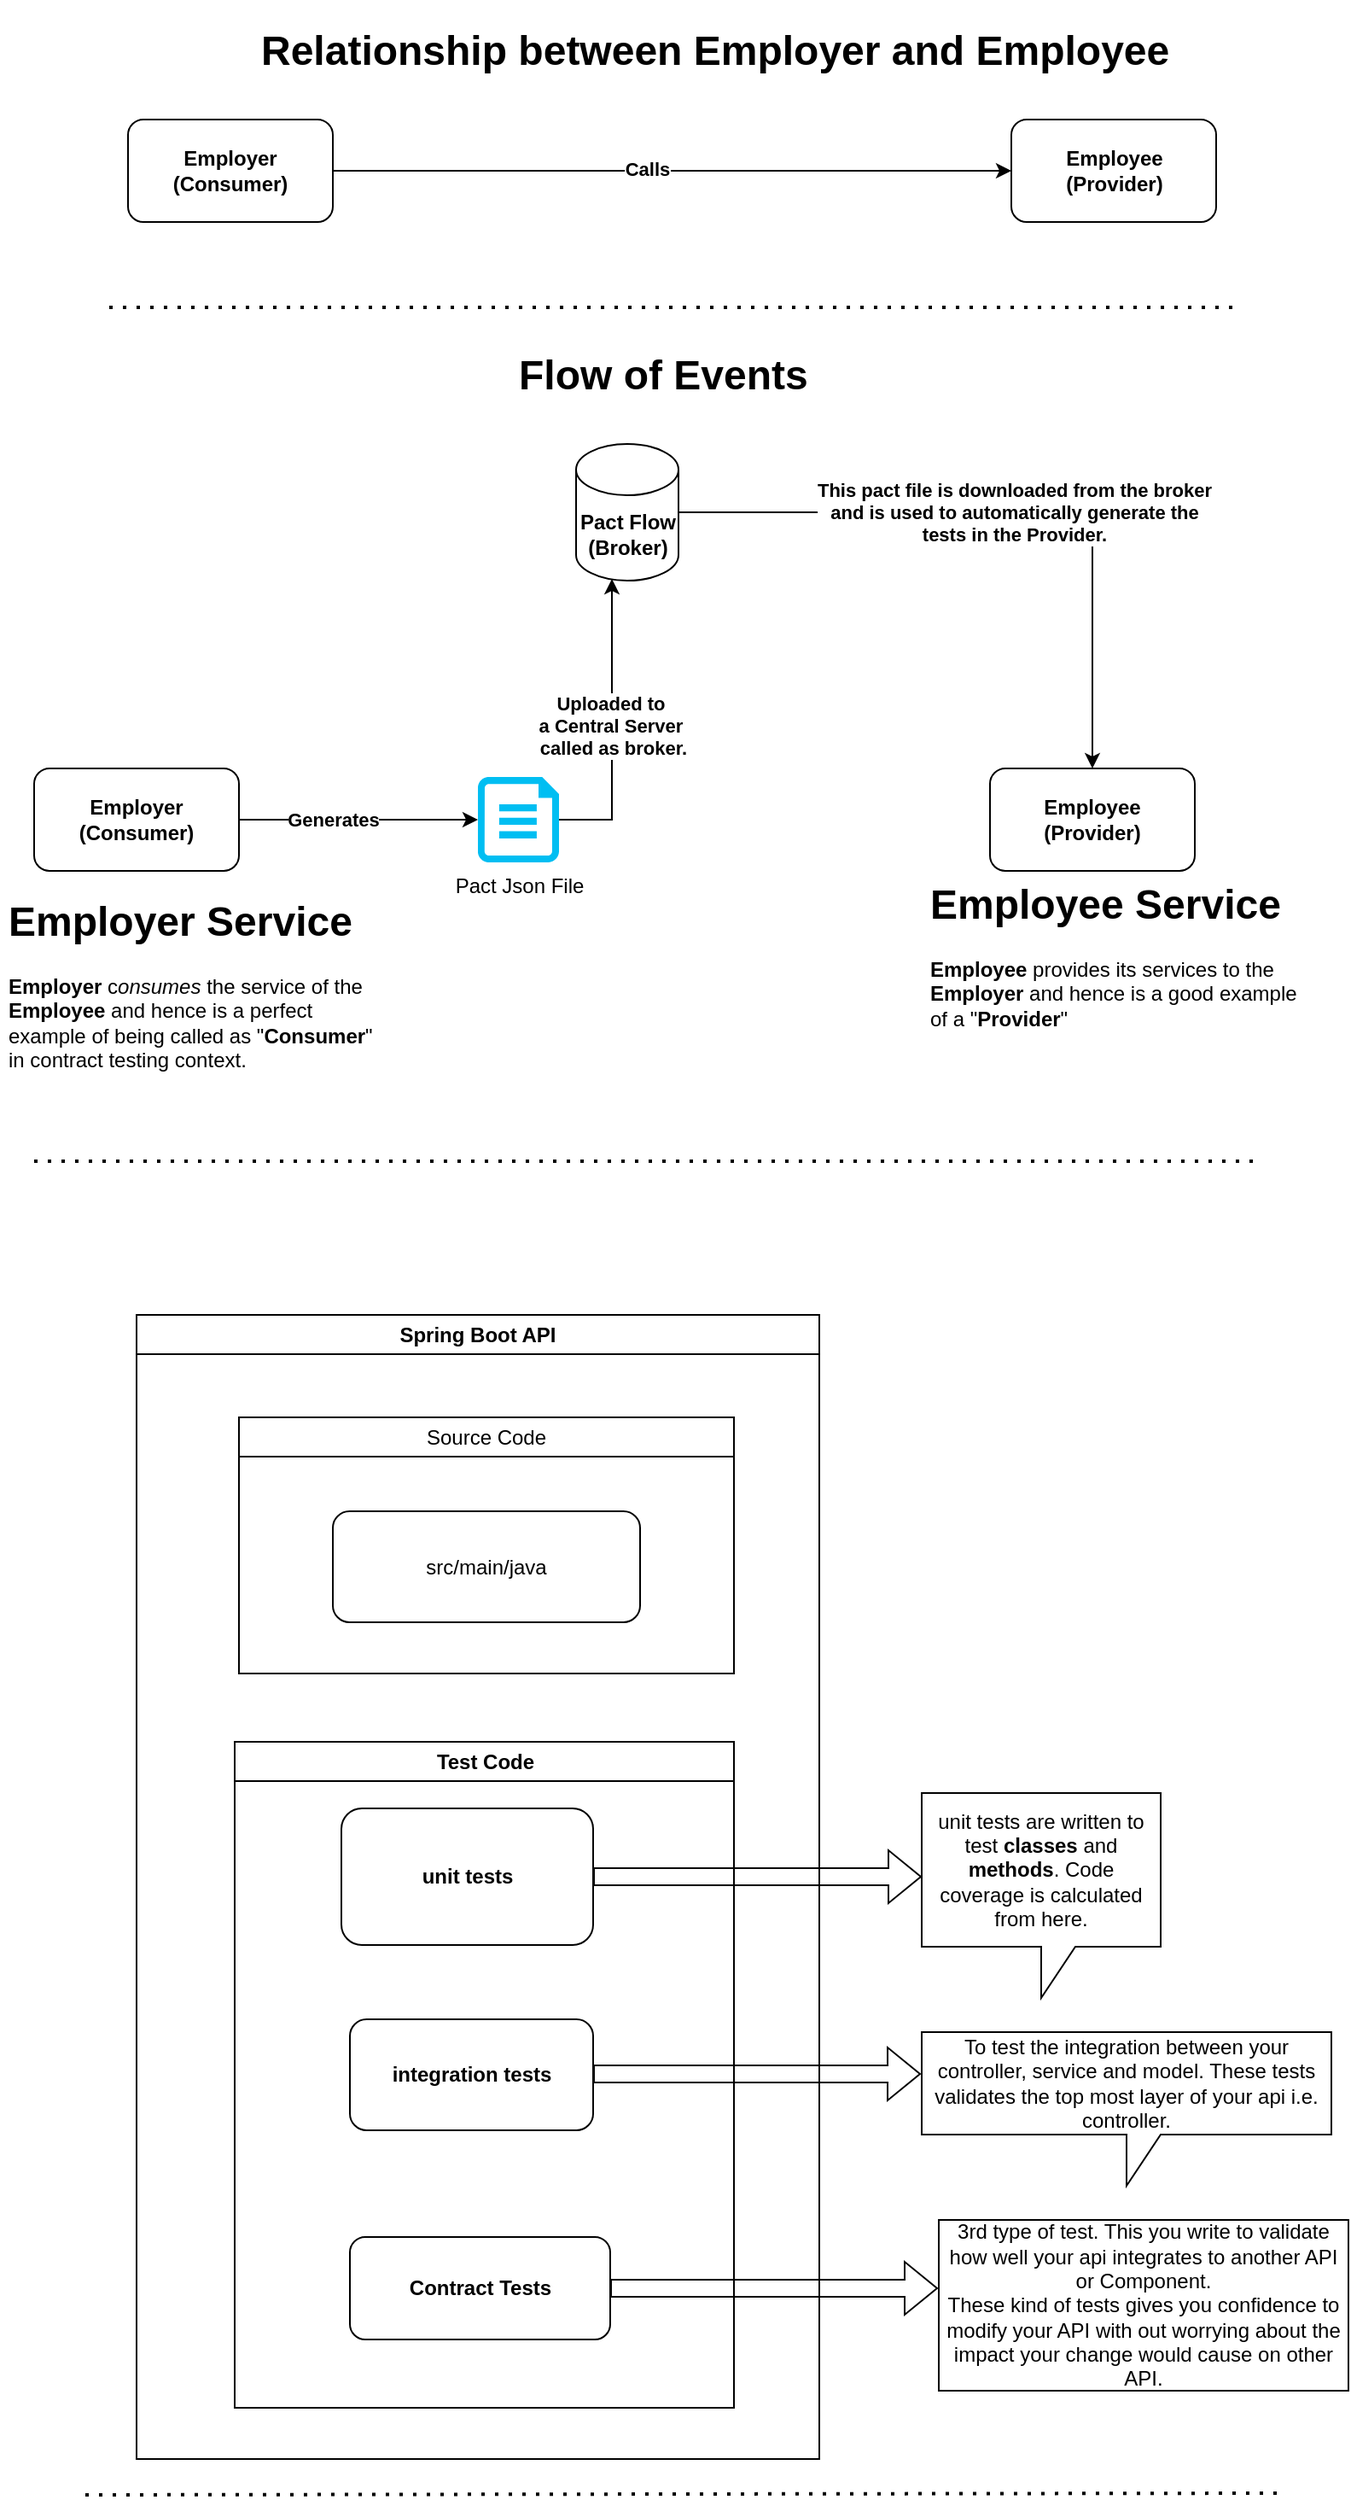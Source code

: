 <mxfile version="21.1.2" type="github">
  <diagram name="Page-1" id="hXCuwG57mc-VUr_f1HP0">
    <mxGraphModel dx="1290" dy="676" grid="1" gridSize="10" guides="1" tooltips="1" connect="1" arrows="1" fold="1" page="1" pageScale="1" pageWidth="827" pageHeight="1169" math="0" shadow="0">
      <root>
        <mxCell id="0" />
        <mxCell id="1" parent="0" />
        <mxCell id="xuCpeB7rJ87xg6paWrhZ-11" style="edgeStyle=orthogonalEdgeStyle;rounded=0;orthogonalLoop=1;jettySize=auto;html=1;entryX=0;entryY=0.5;entryDx=0;entryDy=0;entryPerimeter=0;" edge="1" parent="1" source="xuCpeB7rJ87xg6paWrhZ-1" target="xuCpeB7rJ87xg6paWrhZ-6">
          <mxGeometry relative="1" as="geometry" />
        </mxCell>
        <mxCell id="xuCpeB7rJ87xg6paWrhZ-12" value="Generates" style="edgeLabel;html=1;align=center;verticalAlign=middle;resizable=0;points=[];fontStyle=1" vertex="1" connectable="0" parent="xuCpeB7rJ87xg6paWrhZ-11">
          <mxGeometry x="-0.214" relative="1" as="geometry">
            <mxPoint as="offset" />
          </mxGeometry>
        </mxCell>
        <mxCell id="xuCpeB7rJ87xg6paWrhZ-1" value="Employer&lt;br&gt;(Consumer)" style="rounded=1;whiteSpace=wrap;html=1;fontStyle=1" vertex="1" parent="1">
          <mxGeometry x="40" y="480" width="120" height="60" as="geometry" />
        </mxCell>
        <mxCell id="xuCpeB7rJ87xg6paWrhZ-2" value="Employee&lt;br&gt;(Provider)" style="rounded=1;whiteSpace=wrap;html=1;fontStyle=1" vertex="1" parent="1">
          <mxGeometry x="600" y="480" width="120" height="60" as="geometry" />
        </mxCell>
        <mxCell id="xuCpeB7rJ87xg6paWrhZ-10" value="&lt;b&gt;This pact file is downloaded from the broker&lt;br&gt;and is used to automatically generate the&lt;br&gt;tests in the Provider.&lt;/b&gt;" style="edgeStyle=orthogonalEdgeStyle;rounded=0;orthogonalLoop=1;jettySize=auto;html=1;" edge="1" parent="1" source="xuCpeB7rJ87xg6paWrhZ-3" target="xuCpeB7rJ87xg6paWrhZ-2">
          <mxGeometry relative="1" as="geometry" />
        </mxCell>
        <mxCell id="xuCpeB7rJ87xg6paWrhZ-3" value="Pact Flow&lt;br&gt;(Broker)" style="shape=cylinder3;whiteSpace=wrap;html=1;boundedLbl=1;backgroundOutline=1;size=15;fontStyle=1" vertex="1" parent="1">
          <mxGeometry x="357.5" y="290" width="60" height="80" as="geometry" />
        </mxCell>
        <mxCell id="xuCpeB7rJ87xg6paWrhZ-4" value="&lt;h1&gt;Employer Service&lt;/h1&gt;&lt;p&gt;&lt;b&gt;Employer&lt;/b&gt;&amp;nbsp;c&lt;i&gt;onsumes&lt;/i&gt; the service of the &lt;b&gt;Employee&lt;/b&gt; and hence is a perfect example of being called as &quot;&lt;b&gt;Consumer&lt;/b&gt;&quot; in contract testing context.&lt;/p&gt;" style="text;html=1;strokeColor=none;fillColor=none;spacing=5;spacingTop=-20;whiteSpace=wrap;overflow=hidden;rounded=0;" vertex="1" parent="1">
          <mxGeometry x="20" y="550" width="225" height="120" as="geometry" />
        </mxCell>
        <mxCell id="xuCpeB7rJ87xg6paWrhZ-5" value="&lt;h1&gt;Employee Service&amp;nbsp;&lt;/h1&gt;&lt;p&gt;&lt;b&gt;Employee&lt;/b&gt;&amp;nbsp;provides its services to the &lt;b&gt;Employer&lt;/b&gt;&amp;nbsp;and hence is a good example of a &quot;&lt;b&gt;Provider&lt;/b&gt;&quot;&lt;/p&gt;" style="text;html=1;strokeColor=none;fillColor=none;spacing=5;spacingTop=-20;whiteSpace=wrap;overflow=hidden;rounded=0;" vertex="1" parent="1">
          <mxGeometry x="560" y="540" width="225" height="120" as="geometry" />
        </mxCell>
        <mxCell id="xuCpeB7rJ87xg6paWrhZ-9" value="&lt;b&gt;Uploaded to&amp;nbsp;&lt;br&gt;a Central Server&amp;nbsp;&lt;br&gt;called as broker.&lt;/b&gt;" style="edgeStyle=orthogonalEdgeStyle;rounded=0;orthogonalLoop=1;jettySize=auto;html=1;entryX=0.35;entryY=0.988;entryDx=0;entryDy=0;entryPerimeter=0;" edge="1" parent="1" source="xuCpeB7rJ87xg6paWrhZ-6" target="xuCpeB7rJ87xg6paWrhZ-3">
          <mxGeometry relative="1" as="geometry" />
        </mxCell>
        <mxCell id="xuCpeB7rJ87xg6paWrhZ-6" value="Pact Json File" style="verticalLabelPosition=bottom;html=1;verticalAlign=top;align=center;strokeColor=none;fillColor=#00BEF2;shape=mxgraph.azure.cloud_services_configuration_file;pointerEvents=1;" vertex="1" parent="1">
          <mxGeometry x="300" y="485" width="47.5" height="50" as="geometry" />
        </mxCell>
        <mxCell id="xuCpeB7rJ87xg6paWrhZ-15" style="edgeStyle=orthogonalEdgeStyle;rounded=0;orthogonalLoop=1;jettySize=auto;html=1;entryX=0;entryY=0.5;entryDx=0;entryDy=0;" edge="1" parent="1" source="xuCpeB7rJ87xg6paWrhZ-13" target="xuCpeB7rJ87xg6paWrhZ-14">
          <mxGeometry relative="1" as="geometry" />
        </mxCell>
        <mxCell id="xuCpeB7rJ87xg6paWrhZ-16" value="Calls" style="edgeLabel;html=1;align=center;verticalAlign=middle;resizable=0;points=[];fontStyle=1" vertex="1" connectable="0" parent="xuCpeB7rJ87xg6paWrhZ-15">
          <mxGeometry x="-0.077" y="1" relative="1" as="geometry">
            <mxPoint as="offset" />
          </mxGeometry>
        </mxCell>
        <mxCell id="xuCpeB7rJ87xg6paWrhZ-13" value="Employer&lt;br&gt;(Consumer)" style="rounded=1;whiteSpace=wrap;html=1;fontStyle=1" vertex="1" parent="1">
          <mxGeometry x="95" y="100" width="120" height="60" as="geometry" />
        </mxCell>
        <mxCell id="xuCpeB7rJ87xg6paWrhZ-14" value="Employee&lt;br&gt;(Provider)" style="rounded=1;whiteSpace=wrap;html=1;fontStyle=1" vertex="1" parent="1">
          <mxGeometry x="612.5" y="100" width="120" height="60" as="geometry" />
        </mxCell>
        <mxCell id="xuCpeB7rJ87xg6paWrhZ-17" value="" style="endArrow=none;dashed=1;html=1;dashPattern=1 3;strokeWidth=2;rounded=0;" edge="1" parent="1">
          <mxGeometry width="50" height="50" relative="1" as="geometry">
            <mxPoint x="84" y="210" as="sourcePoint" />
            <mxPoint x="744" y="210" as="targetPoint" />
          </mxGeometry>
        </mxCell>
        <mxCell id="xuCpeB7rJ87xg6paWrhZ-18" value="&lt;h1&gt;Flow of Events&lt;/h1&gt;" style="text;html=1;strokeColor=none;fillColor=none;spacing=5;spacingTop=-20;whiteSpace=wrap;overflow=hidden;rounded=0;" vertex="1" parent="1">
          <mxGeometry x="319" y="230" width="190" height="30" as="geometry" />
        </mxCell>
        <mxCell id="xuCpeB7rJ87xg6paWrhZ-19" value="&lt;h1&gt;Relationship between Employer and Employee&lt;/h1&gt;" style="text;html=1;strokeColor=none;fillColor=none;spacing=5;spacingTop=-20;whiteSpace=wrap;overflow=hidden;rounded=0;" vertex="1" parent="1">
          <mxGeometry x="167.5" y="40" width="565" height="60" as="geometry" />
        </mxCell>
        <mxCell id="xuCpeB7rJ87xg6paWrhZ-20" value="" style="endArrow=none;dashed=1;html=1;dashPattern=1 3;strokeWidth=2;rounded=0;" edge="1" parent="1">
          <mxGeometry width="50" height="50" relative="1" as="geometry">
            <mxPoint x="40" y="710" as="sourcePoint" />
            <mxPoint x="760" y="710" as="targetPoint" />
          </mxGeometry>
        </mxCell>
        <mxCell id="xuCpeB7rJ87xg6paWrhZ-21" value="Spring Boot API" style="swimlane;whiteSpace=wrap;html=1;fontStyle=1" vertex="1" parent="1">
          <mxGeometry x="100" y="800" width="400" height="670" as="geometry" />
        </mxCell>
        <mxCell id="xuCpeB7rJ87xg6paWrhZ-25" value="Test Code" style="swimlane;whiteSpace=wrap;html=1;fontStyle=1" vertex="1" parent="xuCpeB7rJ87xg6paWrhZ-21">
          <mxGeometry x="57.5" y="250" width="292.5" height="390" as="geometry" />
        </mxCell>
        <mxCell id="xuCpeB7rJ87xg6paWrhZ-28" value="unit tests" style="rounded=1;whiteSpace=wrap;html=1;fontStyle=1" vertex="1" parent="xuCpeB7rJ87xg6paWrhZ-25">
          <mxGeometry x="62.5" y="39" width="147.5" height="80" as="geometry" />
        </mxCell>
        <mxCell id="xuCpeB7rJ87xg6paWrhZ-29" value="integration tests" style="rounded=1;whiteSpace=wrap;html=1;fontStyle=1" vertex="1" parent="xuCpeB7rJ87xg6paWrhZ-25">
          <mxGeometry x="67.5" y="162.5" width="142.5" height="65" as="geometry" />
        </mxCell>
        <mxCell id="xuCpeB7rJ87xg6paWrhZ-30" value="Contract Tests" style="rounded=1;whiteSpace=wrap;html=1;fontStyle=1" vertex="1" parent="xuCpeB7rJ87xg6paWrhZ-25">
          <mxGeometry x="67.5" y="290" width="152.5" height="60" as="geometry" />
        </mxCell>
        <mxCell id="xuCpeB7rJ87xg6paWrhZ-37" value="" style="shape=flexArrow;endArrow=classic;html=1;rounded=0;" edge="1" parent="xuCpeB7rJ87xg6paWrhZ-25">
          <mxGeometry width="50" height="50" relative="1" as="geometry">
            <mxPoint x="210" y="194.5" as="sourcePoint" />
            <mxPoint x="402" y="194.5" as="targetPoint" />
          </mxGeometry>
        </mxCell>
        <mxCell id="xuCpeB7rJ87xg6paWrhZ-26" value="Source Code" style="swimlane;whiteSpace=wrap;html=1;fontStyle=0" vertex="1" parent="xuCpeB7rJ87xg6paWrhZ-21">
          <mxGeometry x="60" y="60" width="290" height="150" as="geometry" />
        </mxCell>
        <mxCell id="xuCpeB7rJ87xg6paWrhZ-27" value="src/main/java" style="rounded=1;whiteSpace=wrap;html=1;" vertex="1" parent="xuCpeB7rJ87xg6paWrhZ-26">
          <mxGeometry x="55" y="55" width="180" height="65" as="geometry" />
        </mxCell>
        <mxCell id="xuCpeB7rJ87xg6paWrhZ-41" value="" style="shape=flexArrow;endArrow=classic;html=1;rounded=0;" edge="1" parent="xuCpeB7rJ87xg6paWrhZ-21">
          <mxGeometry width="50" height="50" relative="1" as="geometry">
            <mxPoint x="277.5" y="570" as="sourcePoint" />
            <mxPoint x="469.5" y="570" as="targetPoint" />
          </mxGeometry>
        </mxCell>
        <mxCell id="xuCpeB7rJ87xg6paWrhZ-35" value="" style="shape=flexArrow;endArrow=classic;html=1;rounded=0;" edge="1" parent="1" source="xuCpeB7rJ87xg6paWrhZ-28">
          <mxGeometry width="50" height="50" relative="1" as="geometry">
            <mxPoint x="430" y="1220" as="sourcePoint" />
            <mxPoint x="560" y="1129" as="targetPoint" />
          </mxGeometry>
        </mxCell>
        <mxCell id="xuCpeB7rJ87xg6paWrhZ-36" value="unit tests are written to test &lt;b&gt;classes&lt;/b&gt; and &lt;b&gt;methods&lt;/b&gt;.&amp;nbsp;Code coverage is calculated from here." style="shape=callout;whiteSpace=wrap;html=1;perimeter=calloutPerimeter;fontStyle=0" vertex="1" parent="1">
          <mxGeometry x="560" y="1080" width="140" height="120" as="geometry" />
        </mxCell>
        <mxCell id="xuCpeB7rJ87xg6paWrhZ-40" value="To test the integration between your controller, service and model. These tests validates the top most layer of your api i.e. controller." style="shape=callout;whiteSpace=wrap;html=1;perimeter=calloutPerimeter;fontStyle=0" vertex="1" parent="1">
          <mxGeometry x="560" y="1220" width="240" height="90" as="geometry" />
        </mxCell>
        <mxCell id="xuCpeB7rJ87xg6paWrhZ-42" value="3rd type of test. This you write to validate how well your api integrates to another API or Component.&lt;br&gt;These kind of tests gives you confidence to modify your API with out worrying about the impact your change would cause on other API." style="shape=callout;whiteSpace=wrap;html=1;perimeter=calloutPerimeter;fontStyle=0;size=0;position=0.17;position2=0.54;base=39;" vertex="1" parent="1">
          <mxGeometry x="570" y="1330" width="240" height="100" as="geometry" />
        </mxCell>
        <mxCell id="xuCpeB7rJ87xg6paWrhZ-43" value="" style="endArrow=none;dashed=1;html=1;dashPattern=1 3;strokeWidth=2;rounded=0;" edge="1" parent="1">
          <mxGeometry width="50" height="50" relative="1" as="geometry">
            <mxPoint x="70" y="1491" as="sourcePoint" />
            <mxPoint x="770" y="1490" as="targetPoint" />
          </mxGeometry>
        </mxCell>
      </root>
    </mxGraphModel>
  </diagram>
</mxfile>
